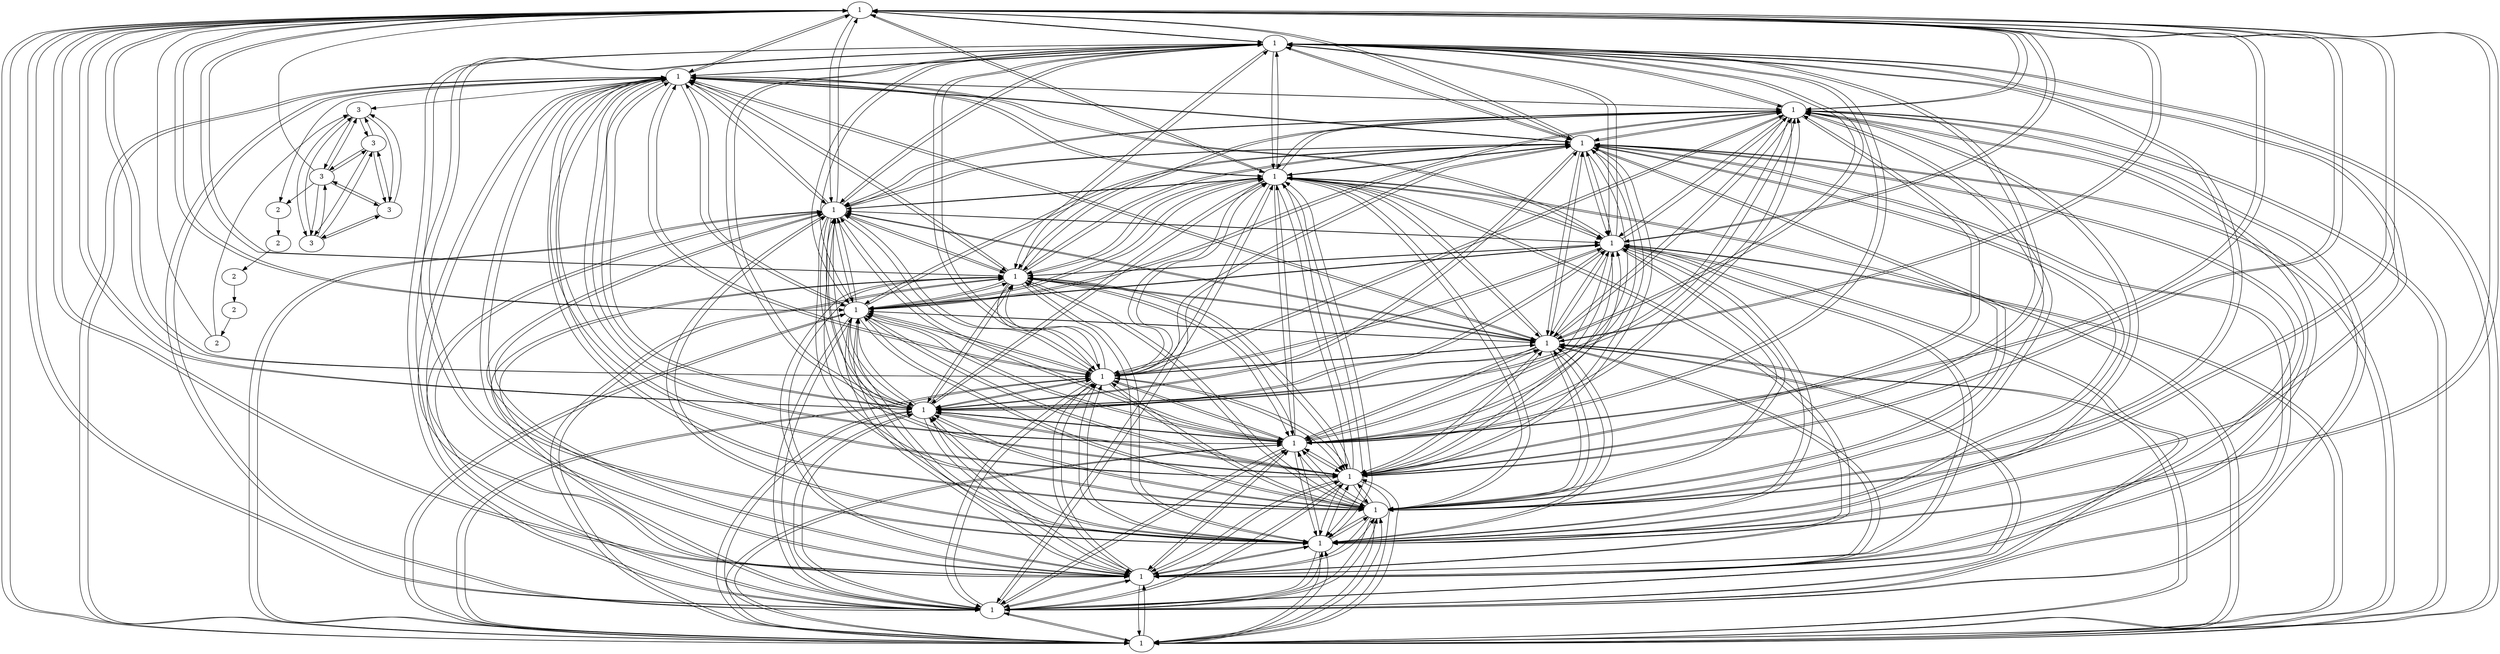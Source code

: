 digraph causal
{
	0 [label="1"]
	1 [label="1"]
	2 [label="1"]
	3 [label="1"]
	4 [label="1"]
	5 [label="1"]
	6 [label="1"]
	7 [label="1"]
	8 [label="1"]
	9 [label="1"]
	10 [label="1"]
	11 [label="1"]
	12 [label="1"]
	13 [label="1"]
	14 [label="1"]
	15 [label="1"]
	16 [label="1"]
	17 [label="1"]
	18 [label="1"]
	19 [label="1"]
	20 [label="2"]
	21 [label="2"]
	22 [label="2"]
	23 [label="2"]
	24 [label="2"]
	25 [label="3"]
	26 [label="3"]
	27 [label="3"]
	28 [label="3"]
	29 [label="3"]

	24 -> 0
	29 -> 0
	0 -> 1
	0 -> 2
	0 -> 3
	0 -> 4
	0 -> 5
	0 -> 6
	0 -> 7
	0 -> 8
	0 -> 9
	0 -> 10
	0 -> 11
	0 -> 12
	0 -> 13
	0 -> 14
	0 -> 15
	0 -> 16
	0 -> 17
	0 -> 18
	0 -> 19
	1 -> 0
	1 -> 2
	1 -> 3
	1 -> 4
	1 -> 5
	1 -> 6
	1 -> 7
	1 -> 8
	1 -> 9
	1 -> 10
	1 -> 11
	1 -> 12
	1 -> 13
	1 -> 14
	1 -> 15
	1 -> 16
	1 -> 17
	1 -> 18
	1 -> 19
	2 -> 0
	2 -> 1
	2 -> 3
	2 -> 4
	2 -> 5
	2 -> 6
	2 -> 7
	2 -> 8
	2 -> 9
	2 -> 10
	2 -> 11
	2 -> 12
	2 -> 13
	2 -> 14
	2 -> 15
	2 -> 16
	2 -> 17
	2 -> 18
	2 -> 19
	3 -> 0
	3 -> 1
	3 -> 2
	3 -> 4
	3 -> 5
	3 -> 6
	3 -> 7
	3 -> 8
	3 -> 9
	3 -> 10
	3 -> 11
	3 -> 12
	3 -> 13
	3 -> 14
	3 -> 15
	3 -> 16
	3 -> 17
	3 -> 18
	3 -> 19
	4 -> 0
	4 -> 1
	4 -> 2
	4 -> 3
	4 -> 5
	4 -> 6
	4 -> 7
	4 -> 8
	4 -> 9
	4 -> 10
	4 -> 11
	4 -> 12
	4 -> 13
	4 -> 14
	4 -> 15
	4 -> 16
	4 -> 17
	4 -> 18
	4 -> 19
	5 -> 0
	5 -> 1
	5 -> 2
	5 -> 3
	5 -> 4
	5 -> 6
	5 -> 7
	5 -> 8
	5 -> 9
	5 -> 10
	5 -> 11
	5 -> 12
	5 -> 13
	5 -> 14
	5 -> 15
	5 -> 16
	5 -> 17
	5 -> 18
	5 -> 19
	6 -> 0
	6 -> 1
	6 -> 2
	6 -> 3
	6 -> 4
	6 -> 5
	6 -> 7
	6 -> 8
	6 -> 9
	6 -> 10
	6 -> 11
	6 -> 12
	6 -> 13
	6 -> 14
	6 -> 15
	6 -> 16
	6 -> 17
	6 -> 18
	6 -> 19
	7 -> 0
	7 -> 1
	7 -> 2
	7 -> 3
	7 -> 4
	7 -> 5
	7 -> 6
	7 -> 8
	7 -> 9
	7 -> 10
	7 -> 11
	7 -> 12
	7 -> 13
	7 -> 14
	7 -> 15
	7 -> 16
	7 -> 17
	7 -> 18
	7 -> 19
	8 -> 0
	8 -> 1
	8 -> 2
	8 -> 3
	8 -> 4
	8 -> 5
	8 -> 6
	8 -> 7
	8 -> 9
	8 -> 10
	8 -> 11
	8 -> 12
	8 -> 13
	8 -> 14
	8 -> 15
	8 -> 16
	8 -> 17
	8 -> 18
	8 -> 19
	9 -> 0
	9 -> 1
	9 -> 2
	9 -> 3
	9 -> 4
	9 -> 5
	9 -> 6
	9 -> 7
	9 -> 8
	9 -> 10
	9 -> 11
	9 -> 12
	9 -> 13
	9 -> 14
	9 -> 15
	9 -> 16
	9 -> 17
	9 -> 18
	9 -> 19
	10 -> 0
	10 -> 1
	10 -> 2
	10 -> 3
	10 -> 4
	10 -> 5
	10 -> 6
	10 -> 7
	10 -> 8
	10 -> 9
	10 -> 11
	10 -> 12
	10 -> 13
	10 -> 14
	10 -> 15
	10 -> 16
	10 -> 17
	10 -> 18
	10 -> 19
	11 -> 0
	11 -> 1
	11 -> 2
	11 -> 3
	11 -> 4
	11 -> 5
	11 -> 6
	11 -> 7
	11 -> 8
	11 -> 9
	11 -> 10
	11 -> 12
	11 -> 13
	11 -> 14
	11 -> 15
	11 -> 16
	11 -> 17
	11 -> 18
	11 -> 19
	12 -> 0
	12 -> 1
	12 -> 2
	12 -> 3
	12 -> 4
	12 -> 5
	12 -> 6
	12 -> 7
	12 -> 8
	12 -> 9
	12 -> 10
	12 -> 11
	12 -> 13
	12 -> 14
	12 -> 15
	12 -> 16
	12 -> 17
	12 -> 18
	12 -> 19
	13 -> 0
	13 -> 1
	13 -> 2
	13 -> 3
	13 -> 4
	13 -> 5
	13 -> 6
	13 -> 7
	13 -> 8
	13 -> 9
	13 -> 10
	13 -> 11
	13 -> 12
	13 -> 14
	13 -> 15
	13 -> 16
	13 -> 17
	13 -> 18
	13 -> 19
	14 -> 0
	14 -> 1
	14 -> 2
	14 -> 3
	14 -> 4
	14 -> 5
	14 -> 6
	14 -> 7
	14 -> 8
	14 -> 9
	14 -> 10
	14 -> 11
	14 -> 12
	14 -> 13
	14 -> 15
	14 -> 16
	14 -> 17
	14 -> 18
	14 -> 19
	15 -> 0
	15 -> 1
	15 -> 2
	15 -> 3
	15 -> 4
	15 -> 5
	15 -> 6
	15 -> 7
	15 -> 8
	15 -> 9
	15 -> 10
	15 -> 11
	15 -> 12
	15 -> 13
	15 -> 14
	15 -> 16
	15 -> 17
	15 -> 18
	15 -> 19
	16 -> 0
	16 -> 1
	16 -> 2
	16 -> 3
	16 -> 4
	16 -> 5
	16 -> 6
	16 -> 7
	16 -> 8
	16 -> 9
	16 -> 10
	16 -> 11
	16 -> 12
	16 -> 13
	16 -> 14
	16 -> 15
	16 -> 17
	16 -> 18
	16 -> 19
	17 -> 0
	17 -> 1
	17 -> 2
	17 -> 3
	17 -> 4
	17 -> 5
	17 -> 6
	17 -> 7
	17 -> 8
	17 -> 9
	17 -> 10
	17 -> 11
	17 -> 12
	17 -> 13
	17 -> 14
	17 -> 15
	17 -> 16
	17 -> 18
	17 -> 19
	18 -> 0
	18 -> 1
	18 -> 2
	18 -> 3
	18 -> 4
	18 -> 5
	18 -> 6
	18 -> 7
	18 -> 8
	18 -> 9
	18 -> 10
	18 -> 11
	18 -> 12
	18 -> 13
	18 -> 14
	18 -> 15
	18 -> 16
	18 -> 17
	18 -> 19
	19 -> 0
	19 -> 1
	19 -> 2
	19 -> 3
	19 -> 4
	19 -> 5
	19 -> 6
	19 -> 7
	19 -> 8
	19 -> 9
	19 -> 10
	19 -> 11
	19 -> 12
	19 -> 13
	19 -> 14
	19 -> 15
	19 -> 16
	19 -> 17
	19 -> 18

	19 -> 20
	29 -> 20
	20 -> 21
	21 -> 22
	22 -> 23
	23 -> 24

	24 -> 25
	19 -> 25
	25 -> 26
	25 -> 27
	25 -> 28
	25 -> 29
	26 -> 25
	26 -> 27
	26 -> 28
	26 -> 29
	27 -> 25
	27 -> 26
	27 -> 28
	27 -> 29
	28 -> 25
	28 -> 26
	28 -> 27
	28 -> 29
	29 -> 25
	29 -> 26
	29 -> 27
	29 -> 28






//	a [label="1"]
//	b [label="1"]
//	c [label="1"]
//	d [label="2"]
//	e [label="2"]
//	f [label="2"]
//	g [label="3"]
//	h [label="3"]
//	i [label="3"]
//	a -> b [type=1];
//	a -> c
//	b -> c [type=1];
//	b -> a
//	c -> b
//	c -> a
//	c -> d
//	d -> e
//	e -> f
//	f -> g
//	g -> h
//	g -> i
//	h -> i
//	h -> g
//	i -> h
//	i -> g
//	i -> a
}

